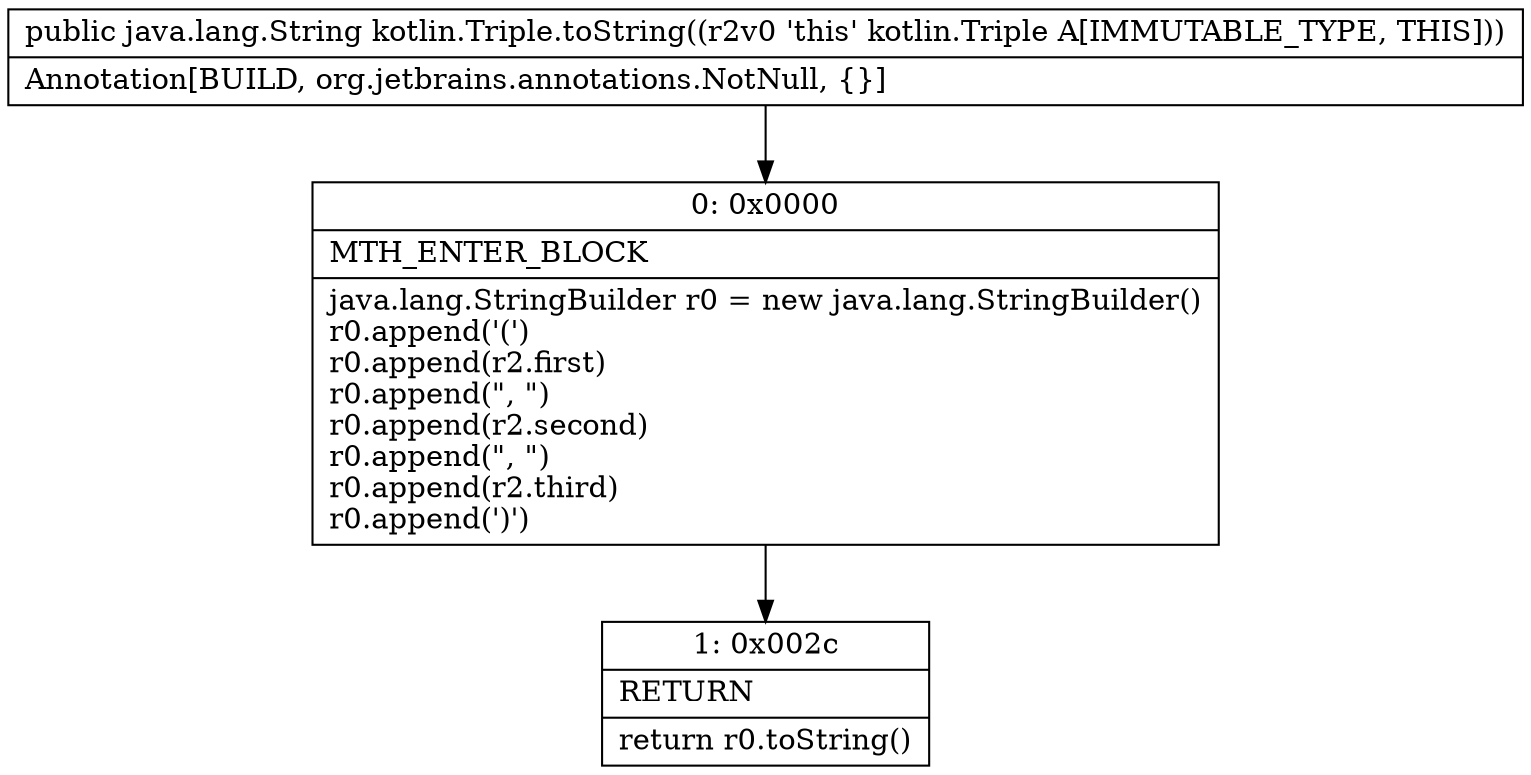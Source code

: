 digraph "CFG forkotlin.Triple.toString()Ljava\/lang\/String;" {
Node_0 [shape=record,label="{0\:\ 0x0000|MTH_ENTER_BLOCK\l|java.lang.StringBuilder r0 = new java.lang.StringBuilder()\lr0.append('(')\lr0.append(r2.first)\lr0.append(\", \")\lr0.append(r2.second)\lr0.append(\", \")\lr0.append(r2.third)\lr0.append(')')\l}"];
Node_1 [shape=record,label="{1\:\ 0x002c|RETURN\l|return r0.toString()\l}"];
MethodNode[shape=record,label="{public java.lang.String kotlin.Triple.toString((r2v0 'this' kotlin.Triple A[IMMUTABLE_TYPE, THIS]))  | Annotation[BUILD, org.jetbrains.annotations.NotNull, \{\}]\l}"];
MethodNode -> Node_0;
Node_0 -> Node_1;
}

